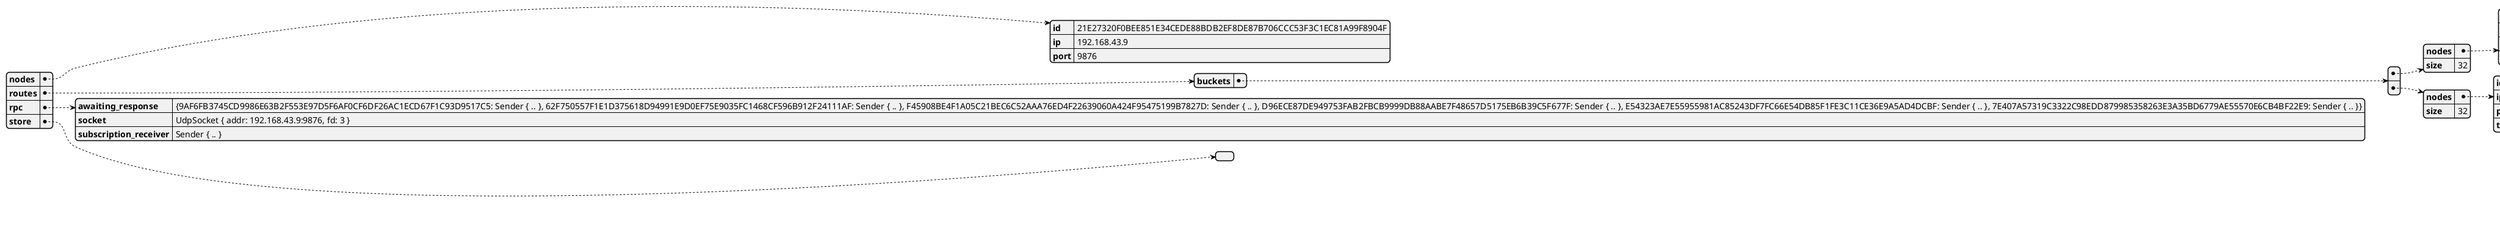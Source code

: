 @startjson
{"nodes":{"id":"21E27320F0BEE851E34CEDE88BDB2EF8DE87B706CCC53F3C1EC81A99F8904F","ip":"192.168.43.9","port":9876},"routes":{"buckets":[{"nodes":{"id":"AD295EBDB26790063C5BBC3FCE92BC448C1909C7D68855681CC5C171EA","ip":"192.168.43.9","port":1432,"thrust":{"successfully_interaction":5,"total_interaction":5}},"size":32},{"nodes":{"id":"FD0332E29F5371D134B6E0C55E8259CFE5A11F8C931D29C57AD4842E5293A","ip":"192.168.43.20","port":9876,"thrust":{"successfully_interaction":6,"total_interaction":6}},"size":32}]},"rpc":{"awaiting_response":"{9AF6FB3745CD9986E63B2F553E97D5F6AF0CF6DF26AC1ECD67F1C93D9517C5: Sender { .. }, 62F750557F1E1D375618D94991E9D0EF75E9035FC1468CF596B912F24111AF: Sender { .. }, F45908BE4F1A05C21BEC6C52AAA76ED4F22639060A424F95475199B7827D: Sender { .. }, D96ECE87DE949753FAB2FBCB9999DB88AABE7F48657D5175EB6B39C5F677F: Sender { .. }, E54323AE7E55955981AC85243DF7FC66E54DB85F1FE3C11CE36E9A5AD4DCBF: Sender { .. }, 7E407A57319C3322C98EDD879985358263E3A35BD6779AE55570E6CB4BF22E9: Sender { .. }}","socket":"UdpSocket { addr: 192.168.43.9:9876, fd: 3 }","subscription_receiver":"Sender { .. }"},"store":[]}
@endjson